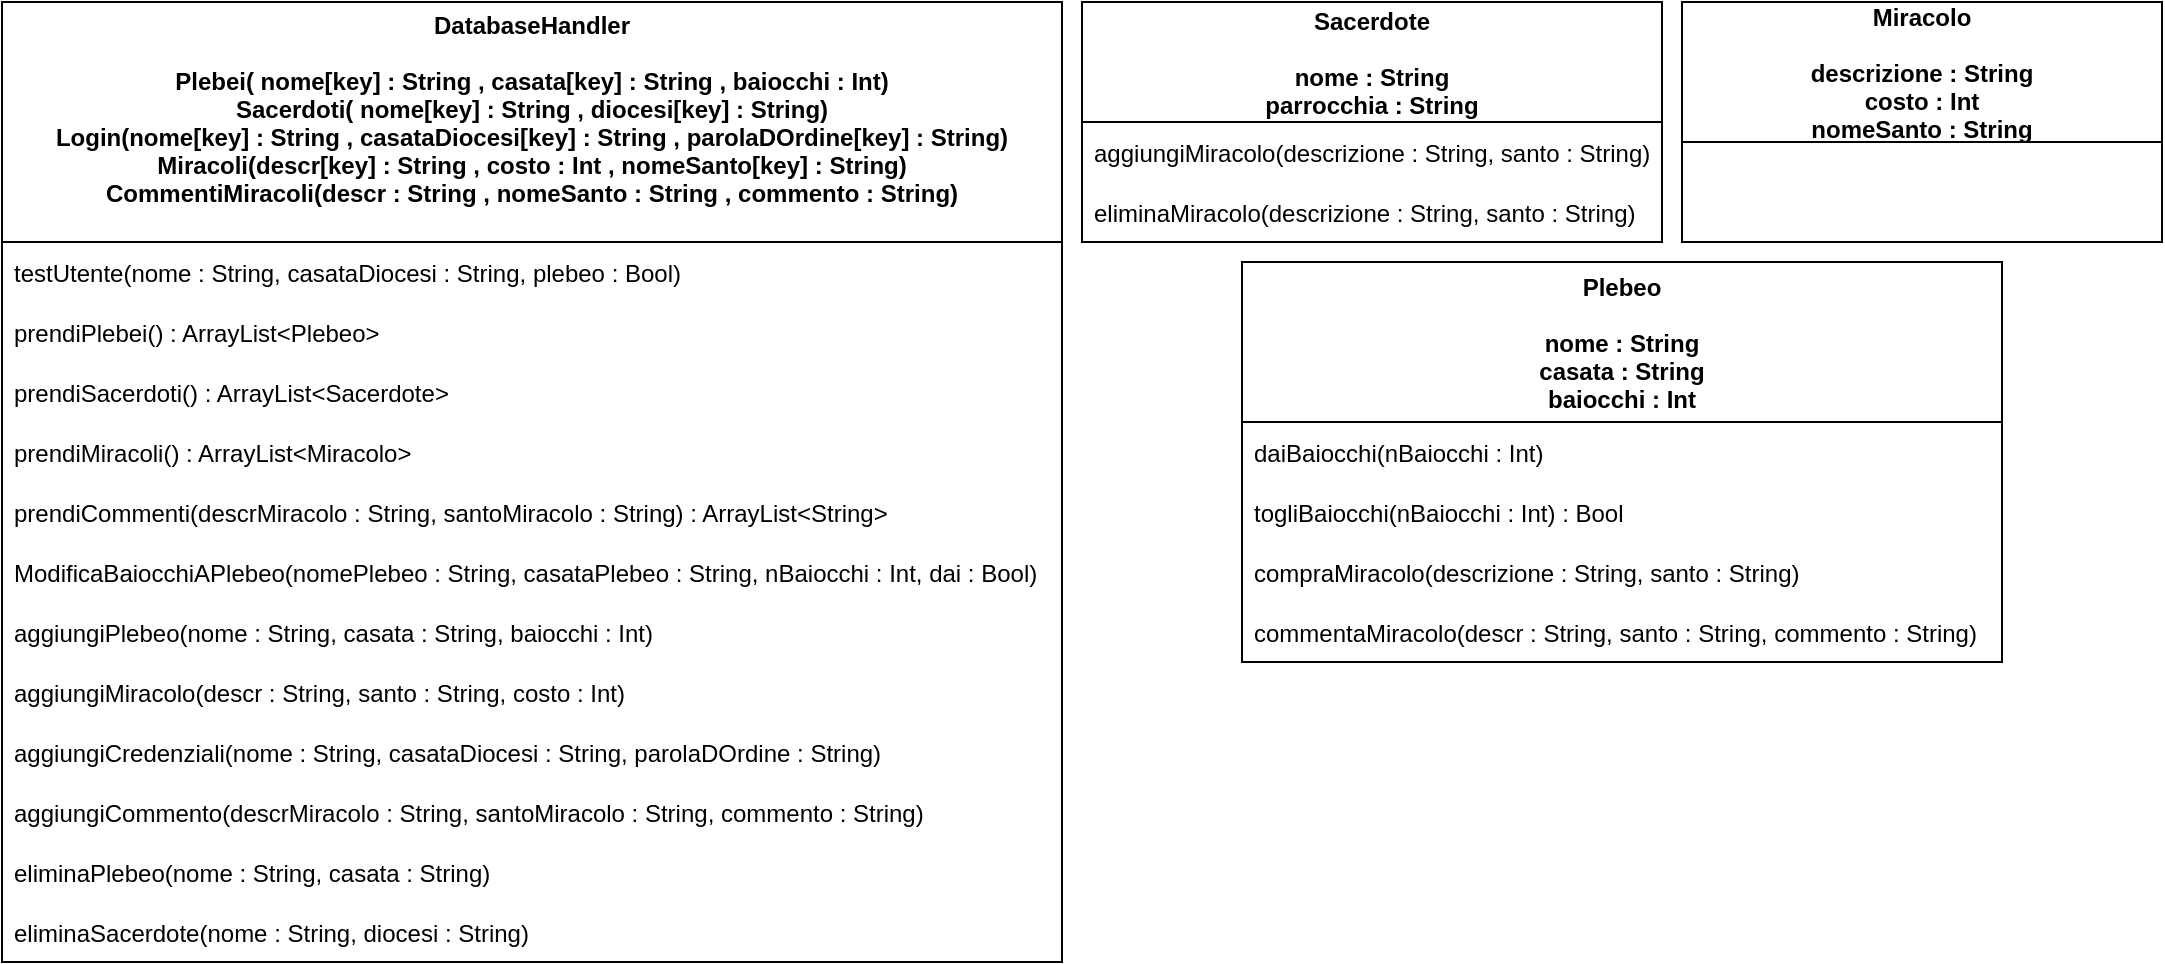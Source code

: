 <mxfile version="20.3.0" type="device"><diagram id="C5RBs43oDa-KdzZeNtuy" name="Page-1"><mxGraphModel dx="1618" dy="408" grid="1" gridSize="10" guides="1" tooltips="1" connect="1" arrows="1" fold="1" page="1" pageScale="1" pageWidth="827" pageHeight="1169" math="0" shadow="0"><root><mxCell id="WIyWlLk6GJQsqaUBKTNV-0"/><mxCell id="WIyWlLk6GJQsqaUBKTNV-1" parent="WIyWlLk6GJQsqaUBKTNV-0"/><mxCell id="YzcjKp-rtG2OolfISNyi-30" value="Plebeo&#10;&#10;nome : String&#10;casata : String&#10;baiocchi : Int" style="swimlane;fontStyle=1;childLayout=stackLayout;horizontal=1;startSize=80;horizontalStack=0;resizeParent=1;resizeParentMax=0;resizeLast=0;collapsible=1;marginBottom=0;hachureGap=4;" parent="WIyWlLk6GJQsqaUBKTNV-1" vertex="1"><mxGeometry x="260" y="220" width="380" height="200" as="geometry"/></mxCell><mxCell id="YzcjKp-rtG2OolfISNyi-31" value="daiBaiocchi(nBaiocchi : Int)" style="text;strokeColor=none;fillColor=none;align=left;verticalAlign=middle;spacingLeft=4;spacingRight=4;overflow=hidden;points=[[0,0.5],[1,0.5]];portConstraint=eastwest;rotatable=0;hachureGap=4;" parent="YzcjKp-rtG2OolfISNyi-30" vertex="1"><mxGeometry y="80" width="380" height="30" as="geometry"/></mxCell><mxCell id="YzcjKp-rtG2OolfISNyi-32" value="togliBaiocchi(nBaiocchi : Int) : Bool" style="text;strokeColor=none;fillColor=none;align=left;verticalAlign=middle;spacingLeft=4;spacingRight=4;overflow=hidden;points=[[0,0.5],[1,0.5]];portConstraint=eastwest;rotatable=0;hachureGap=4;" parent="YzcjKp-rtG2OolfISNyi-30" vertex="1"><mxGeometry y="110" width="380" height="30" as="geometry"/></mxCell><mxCell id="YzcjKp-rtG2OolfISNyi-33" value="compraMiracolo(descrizione : String, santo : String)" style="text;strokeColor=none;fillColor=none;align=left;verticalAlign=middle;spacingLeft=4;spacingRight=4;overflow=hidden;points=[[0,0.5],[1,0.5]];portConstraint=eastwest;rotatable=0;hachureGap=4;" parent="YzcjKp-rtG2OolfISNyi-30" vertex="1"><mxGeometry y="140" width="380" height="30" as="geometry"/></mxCell><mxCell id="YzcjKp-rtG2OolfISNyi-35" value="commentaMiracolo(descr : String, santo : String, commento : String)" style="text;strokeColor=none;fillColor=none;align=left;verticalAlign=middle;spacingLeft=4;spacingRight=4;overflow=hidden;points=[[0,0.5],[1,0.5]];portConstraint=eastwest;rotatable=0;hachureGap=4;" parent="YzcjKp-rtG2OolfISNyi-30" vertex="1"><mxGeometry y="170" width="380" height="30" as="geometry"/></mxCell><mxCell id="YzcjKp-rtG2OolfISNyi-38" value="Sacerdote&#10;&#10;nome : String&#10;parrocchia : String" style="swimlane;fontStyle=1;childLayout=stackLayout;horizontal=1;startSize=60;horizontalStack=0;resizeParent=1;resizeParentMax=0;resizeLast=0;collapsible=1;marginBottom=0;hachureGap=4;" parent="WIyWlLk6GJQsqaUBKTNV-1" vertex="1"><mxGeometry x="180" y="90" width="290" height="120" as="geometry"/></mxCell><mxCell id="YzcjKp-rtG2OolfISNyi-39" value="aggiungiMiracolo(descrizione : String, santo : String)" style="text;strokeColor=none;fillColor=none;align=left;verticalAlign=middle;spacingLeft=4;spacingRight=4;overflow=hidden;points=[[0,0.5],[1,0.5]];portConstraint=eastwest;rotatable=0;hachureGap=4;" parent="YzcjKp-rtG2OolfISNyi-38" vertex="1"><mxGeometry y="60" width="290" height="30" as="geometry"/></mxCell><mxCell id="YzcjKp-rtG2OolfISNyi-40" value="eliminaMiracolo(descrizione : String, santo : String)" style="text;strokeColor=none;fillColor=none;align=left;verticalAlign=middle;spacingLeft=4;spacingRight=4;overflow=hidden;points=[[0,0.5],[1,0.5]];portConstraint=eastwest;rotatable=0;hachureGap=4;" parent="YzcjKp-rtG2OolfISNyi-38" vertex="1"><mxGeometry y="90" width="290" height="30" as="geometry"/></mxCell><mxCell id="YzcjKp-rtG2OolfISNyi-45" value="Miracolo&#10;&#10;descrizione : String&#10;costo : Int&#10;nomeSanto : String" style="swimlane;fontStyle=1;childLayout=stackLayout;horizontal=1;startSize=70;horizontalStack=0;resizeParent=1;resizeParentMax=0;resizeLast=0;collapsible=1;marginBottom=0;hachureGap=4;" parent="WIyWlLk6GJQsqaUBKTNV-1" vertex="1"><mxGeometry x="480" y="90" width="240" height="120" as="geometry"/></mxCell><mxCell id="YzcjKp-rtG2OolfISNyi-52" value="DatabaseHandler&#10;&#10;Plebei( nome[key] : String , casata[key] : String , baiocchi : Int)&#10;Sacerdoti( nome[key] : String , diocesi[key] : String)&#10;Login(nome[key] : String , casataDiocesi[key] : String , parolaDOrdine[key] : String)&#10;Miracoli(descr[key] : String , costo : Int , nomeSanto[key] : String)&#10;CommentiMiracoli(descr : String , nomeSanto : String , commento : String)&#10;" style="swimlane;fontStyle=1;childLayout=stackLayout;horizontal=1;startSize=120;horizontalStack=0;resizeParent=1;resizeParentMax=0;resizeLast=0;collapsible=1;marginBottom=0;hachureGap=4;" parent="WIyWlLk6GJQsqaUBKTNV-1" vertex="1"><mxGeometry x="-360" y="90" width="530" height="480" as="geometry"/></mxCell><mxCell id="YzcjKp-rtG2OolfISNyi-53" value="testUtente(nome : String, casataDiocesi : String, plebeo : Bool)" style="text;strokeColor=none;fillColor=none;align=left;verticalAlign=middle;spacingLeft=4;spacingRight=4;overflow=hidden;points=[[0,0.5],[1,0.5]];portConstraint=eastwest;rotatable=0;hachureGap=4;" parent="YzcjKp-rtG2OolfISNyi-52" vertex="1"><mxGeometry y="120" width="530" height="30" as="geometry"/></mxCell><mxCell id="YzcjKp-rtG2OolfISNyi-54" value="prendiPlebei() : ArrayList&lt;Plebeo&gt;" style="text;strokeColor=none;fillColor=none;align=left;verticalAlign=middle;spacingLeft=4;spacingRight=4;overflow=hidden;points=[[0,0.5],[1,0.5]];portConstraint=eastwest;rotatable=0;hachureGap=4;" parent="YzcjKp-rtG2OolfISNyi-52" vertex="1"><mxGeometry y="150" width="530" height="30" as="geometry"/></mxCell><mxCell id="YzcjKp-rtG2OolfISNyi-55" value="prendiSacerdoti() : ArrayList&lt;Sacerdote&gt;" style="text;strokeColor=none;fillColor=none;align=left;verticalAlign=middle;spacingLeft=4;spacingRight=4;overflow=hidden;points=[[0,0.5],[1,0.5]];portConstraint=eastwest;rotatable=0;hachureGap=4;" parent="YzcjKp-rtG2OolfISNyi-52" vertex="1"><mxGeometry y="180" width="530" height="30" as="geometry"/></mxCell><mxCell id="QPNiRYtR4xYC2ZSzi0ZX-0" value="prendiMiracoli() : ArrayList&lt;Miracolo&gt;" style="text;strokeColor=none;fillColor=none;align=left;verticalAlign=middle;spacingLeft=4;spacingRight=4;overflow=hidden;points=[[0,0.5],[1,0.5]];portConstraint=eastwest;rotatable=0;hachureGap=4;" vertex="1" parent="YzcjKp-rtG2OolfISNyi-52"><mxGeometry y="210" width="530" height="30" as="geometry"/></mxCell><mxCell id="YzcjKp-rtG2OolfISNyi-56" value="prendiCommenti(descrMiracolo : String, santoMiracolo : String) : ArrayList&lt;String&gt;" style="text;strokeColor=none;fillColor=none;align=left;verticalAlign=middle;spacingLeft=4;spacingRight=4;overflow=hidden;points=[[0,0.5],[1,0.5]];portConstraint=eastwest;rotatable=0;hachureGap=4;" parent="YzcjKp-rtG2OolfISNyi-52" vertex="1"><mxGeometry y="240" width="530" height="30" as="geometry"/></mxCell><mxCell id="YzcjKp-rtG2OolfISNyi-57" value="ModificaBaiocchiAPlebeo(nomePlebeo : String, casataPlebeo : String, nBaiocchi : Int, dai : Bool)" style="text;strokeColor=none;fillColor=none;align=left;verticalAlign=middle;spacingLeft=4;spacingRight=4;overflow=hidden;points=[[0,0.5],[1,0.5]];portConstraint=eastwest;rotatable=0;hachureGap=4;" parent="YzcjKp-rtG2OolfISNyi-52" vertex="1"><mxGeometry y="270" width="530" height="30" as="geometry"/></mxCell><mxCell id="YzcjKp-rtG2OolfISNyi-58" value="aggiungiPlebeo(nome : String, casata : String, baiocchi : Int)" style="text;strokeColor=none;fillColor=none;align=left;verticalAlign=middle;spacingLeft=4;spacingRight=4;overflow=hidden;points=[[0,0.5],[1,0.5]];portConstraint=eastwest;rotatable=0;hachureGap=4;" parent="YzcjKp-rtG2OolfISNyi-52" vertex="1"><mxGeometry y="300" width="530" height="30" as="geometry"/></mxCell><mxCell id="QPNiRYtR4xYC2ZSzi0ZX-1" value="aggiungiMiracolo(descr : String, santo : String, costo : Int)" style="text;strokeColor=none;fillColor=none;align=left;verticalAlign=middle;spacingLeft=4;spacingRight=4;overflow=hidden;points=[[0,0.5],[1,0.5]];portConstraint=eastwest;rotatable=0;hachureGap=4;" vertex="1" parent="YzcjKp-rtG2OolfISNyi-52"><mxGeometry y="330" width="530" height="30" as="geometry"/></mxCell><mxCell id="QPNiRYtR4xYC2ZSzi0ZX-2" value="aggiungiCredenziali(nome : String, casataDiocesi : String, parolaDOrdine : String)" style="text;strokeColor=none;fillColor=none;align=left;verticalAlign=middle;spacingLeft=4;spacingRight=4;overflow=hidden;points=[[0,0.5],[1,0.5]];portConstraint=eastwest;rotatable=0;hachureGap=4;" vertex="1" parent="YzcjKp-rtG2OolfISNyi-52"><mxGeometry y="360" width="530" height="30" as="geometry"/></mxCell><mxCell id="QPNiRYtR4xYC2ZSzi0ZX-3" value="aggiungiCommento(descrMiracolo : String, santoMiracolo : String, commento : String)" style="text;strokeColor=none;fillColor=none;align=left;verticalAlign=middle;spacingLeft=4;spacingRight=4;overflow=hidden;points=[[0,0.5],[1,0.5]];portConstraint=eastwest;rotatable=0;hachureGap=4;" vertex="1" parent="YzcjKp-rtG2OolfISNyi-52"><mxGeometry y="390" width="530" height="30" as="geometry"/></mxCell><mxCell id="YzcjKp-rtG2OolfISNyi-59" value="eliminaPlebeo(nome : String, casata : String)" style="text;strokeColor=none;fillColor=none;align=left;verticalAlign=middle;spacingLeft=4;spacingRight=4;overflow=hidden;points=[[0,0.5],[1,0.5]];portConstraint=eastwest;rotatable=0;hachureGap=4;" parent="YzcjKp-rtG2OolfISNyi-52" vertex="1"><mxGeometry y="420" width="530" height="30" as="geometry"/></mxCell><mxCell id="QPNiRYtR4xYC2ZSzi0ZX-4" value="eliminaSacerdote(nome : String, diocesi : String)" style="text;strokeColor=none;fillColor=none;align=left;verticalAlign=middle;spacingLeft=4;spacingRight=4;overflow=hidden;points=[[0,0.5],[1,0.5]];portConstraint=eastwest;rotatable=0;hachureGap=4;" vertex="1" parent="YzcjKp-rtG2OolfISNyi-52"><mxGeometry y="450" width="530" height="30" as="geometry"/></mxCell></root></mxGraphModel></diagram></mxfile>